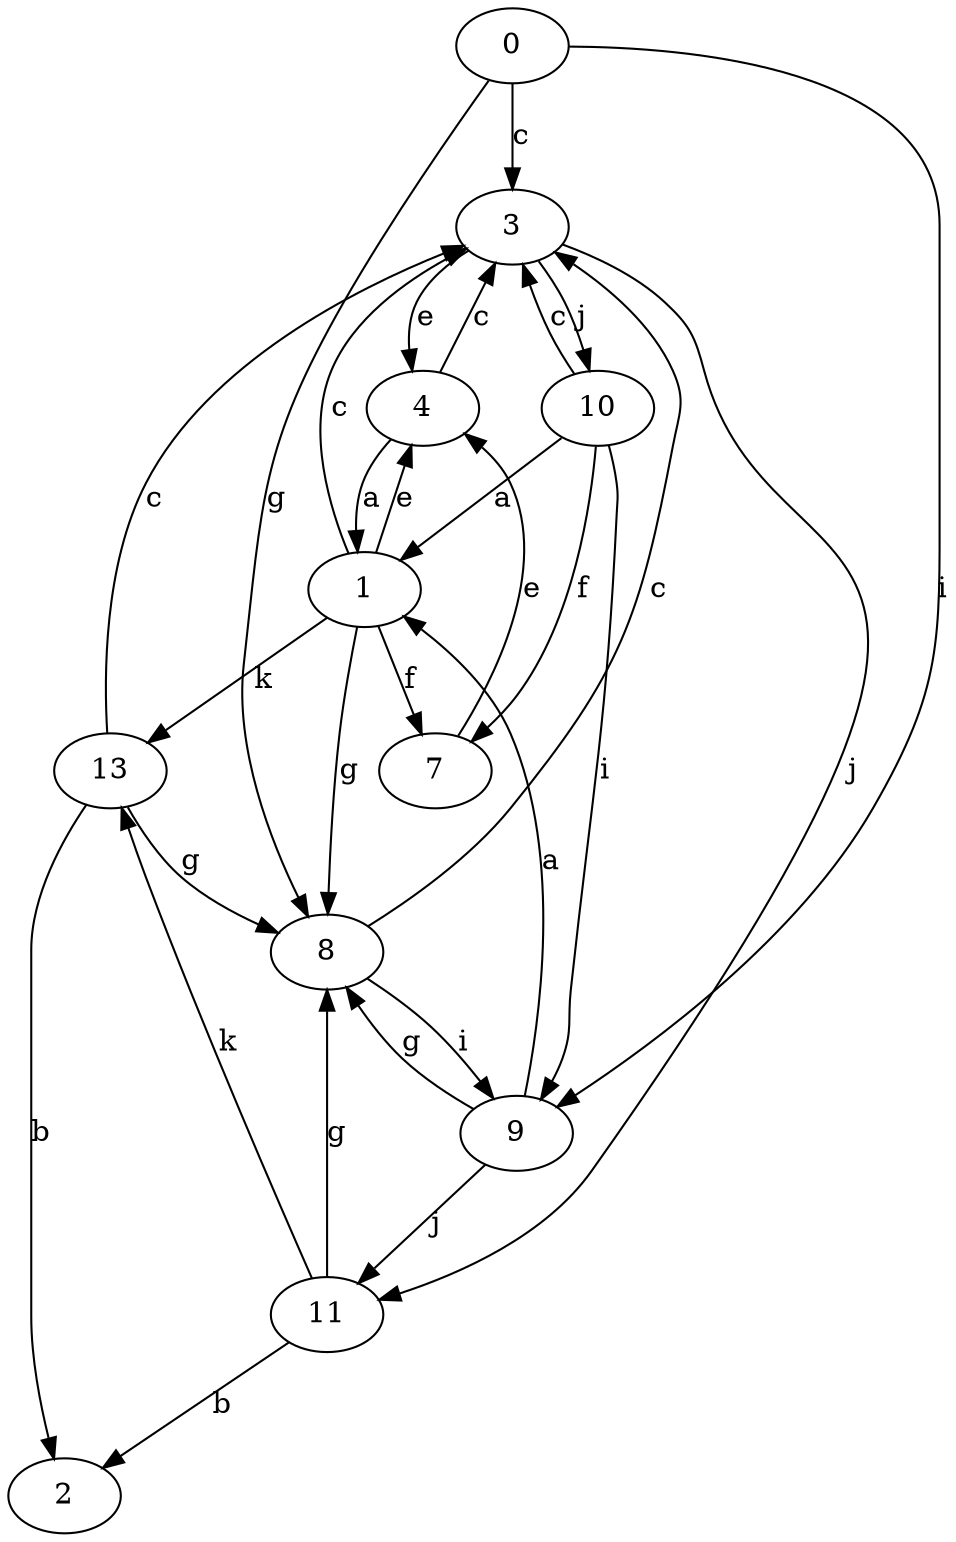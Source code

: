 strict digraph  {
0;
1;
2;
3;
4;
7;
8;
9;
10;
11;
13;
0 -> 3  [label=c];
0 -> 8  [label=g];
0 -> 9  [label=i];
1 -> 3  [label=c];
1 -> 4  [label=e];
1 -> 7  [label=f];
1 -> 8  [label=g];
1 -> 13  [label=k];
3 -> 4  [label=e];
3 -> 10  [label=j];
3 -> 11  [label=j];
4 -> 1  [label=a];
4 -> 3  [label=c];
7 -> 4  [label=e];
8 -> 3  [label=c];
8 -> 9  [label=i];
9 -> 1  [label=a];
9 -> 8  [label=g];
9 -> 11  [label=j];
10 -> 1  [label=a];
10 -> 3  [label=c];
10 -> 7  [label=f];
10 -> 9  [label=i];
11 -> 2  [label=b];
11 -> 8  [label=g];
11 -> 13  [label=k];
13 -> 2  [label=b];
13 -> 3  [label=c];
13 -> 8  [label=g];
}

